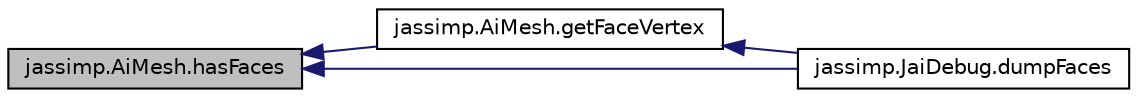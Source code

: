 digraph "jassimp.AiMesh.hasFaces"
{
  edge [fontname="Helvetica",fontsize="10",labelfontname="Helvetica",labelfontsize="10"];
  node [fontname="Helvetica",fontsize="10",shape=record];
  rankdir="LR";
  Node1 [label="jassimp.AiMesh.hasFaces",height=0.2,width=0.4,color="black", fillcolor="grey75", style="filled", fontcolor="black"];
  Node1 -> Node2 [dir="back",color="midnightblue",fontsize="10",style="solid"];
  Node2 [label="jassimp.AiMesh.getFaceVertex",height=0.2,width=0.4,color="black", fillcolor="white", style="filled",URL="$classjassimp_1_1_ai_mesh.html#a95a58d261841def7da3d2546aa623d8d"];
  Node2 -> Node3 [dir="back",color="midnightblue",fontsize="10",style="solid"];
  Node3 [label="jassimp.JaiDebug.dumpFaces",height=0.2,width=0.4,color="black", fillcolor="white", style="filled",URL="$classjassimp_1_1_jai_debug.html#abeab51b27d7cc0469c3dbe513d1ba012"];
  Node1 -> Node3 [dir="back",color="midnightblue",fontsize="10",style="solid"];
}
